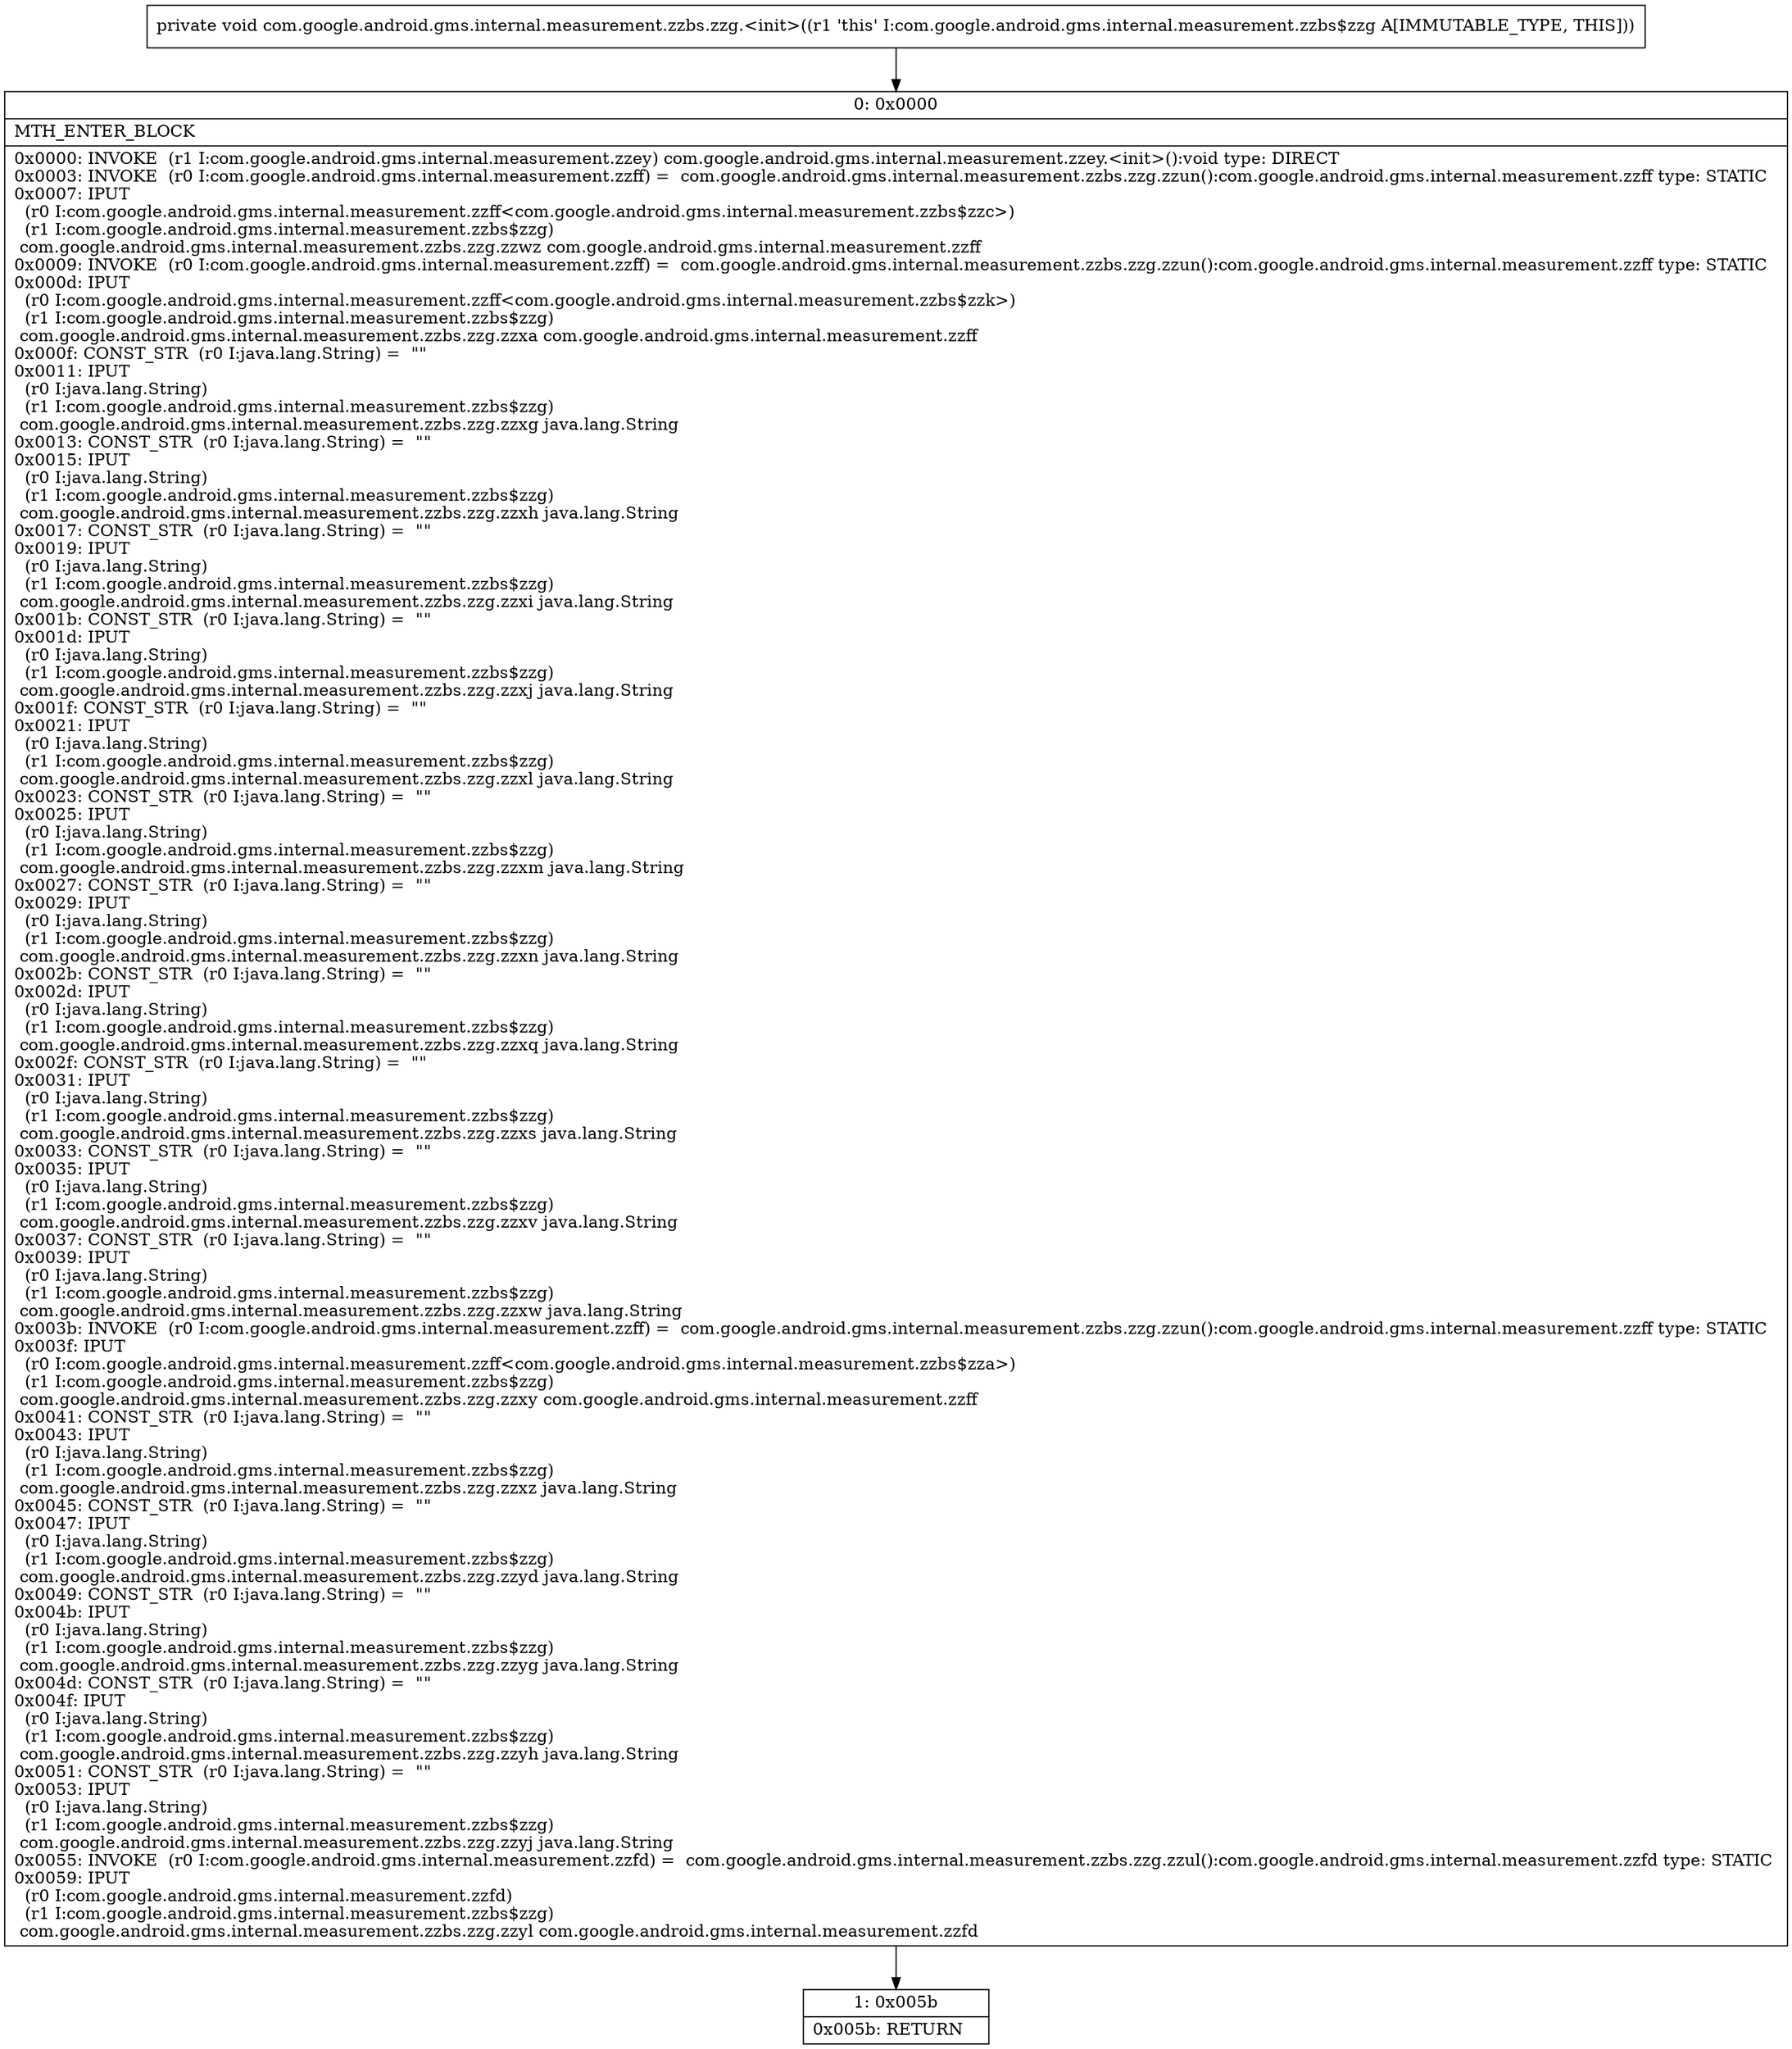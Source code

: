 digraph "CFG forcom.google.android.gms.internal.measurement.zzbs.zzg.\<init\>()V" {
Node_0 [shape=record,label="{0\:\ 0x0000|MTH_ENTER_BLOCK\l|0x0000: INVOKE  (r1 I:com.google.android.gms.internal.measurement.zzey) com.google.android.gms.internal.measurement.zzey.\<init\>():void type: DIRECT \l0x0003: INVOKE  (r0 I:com.google.android.gms.internal.measurement.zzff) =  com.google.android.gms.internal.measurement.zzbs.zzg.zzun():com.google.android.gms.internal.measurement.zzff type: STATIC \l0x0007: IPUT  \l  (r0 I:com.google.android.gms.internal.measurement.zzff\<com.google.android.gms.internal.measurement.zzbs$zzc\>)\l  (r1 I:com.google.android.gms.internal.measurement.zzbs$zzg)\l com.google.android.gms.internal.measurement.zzbs.zzg.zzwz com.google.android.gms.internal.measurement.zzff \l0x0009: INVOKE  (r0 I:com.google.android.gms.internal.measurement.zzff) =  com.google.android.gms.internal.measurement.zzbs.zzg.zzun():com.google.android.gms.internal.measurement.zzff type: STATIC \l0x000d: IPUT  \l  (r0 I:com.google.android.gms.internal.measurement.zzff\<com.google.android.gms.internal.measurement.zzbs$zzk\>)\l  (r1 I:com.google.android.gms.internal.measurement.zzbs$zzg)\l com.google.android.gms.internal.measurement.zzbs.zzg.zzxa com.google.android.gms.internal.measurement.zzff \l0x000f: CONST_STR  (r0 I:java.lang.String) =  \"\" \l0x0011: IPUT  \l  (r0 I:java.lang.String)\l  (r1 I:com.google.android.gms.internal.measurement.zzbs$zzg)\l com.google.android.gms.internal.measurement.zzbs.zzg.zzxg java.lang.String \l0x0013: CONST_STR  (r0 I:java.lang.String) =  \"\" \l0x0015: IPUT  \l  (r0 I:java.lang.String)\l  (r1 I:com.google.android.gms.internal.measurement.zzbs$zzg)\l com.google.android.gms.internal.measurement.zzbs.zzg.zzxh java.lang.String \l0x0017: CONST_STR  (r0 I:java.lang.String) =  \"\" \l0x0019: IPUT  \l  (r0 I:java.lang.String)\l  (r1 I:com.google.android.gms.internal.measurement.zzbs$zzg)\l com.google.android.gms.internal.measurement.zzbs.zzg.zzxi java.lang.String \l0x001b: CONST_STR  (r0 I:java.lang.String) =  \"\" \l0x001d: IPUT  \l  (r0 I:java.lang.String)\l  (r1 I:com.google.android.gms.internal.measurement.zzbs$zzg)\l com.google.android.gms.internal.measurement.zzbs.zzg.zzxj java.lang.String \l0x001f: CONST_STR  (r0 I:java.lang.String) =  \"\" \l0x0021: IPUT  \l  (r0 I:java.lang.String)\l  (r1 I:com.google.android.gms.internal.measurement.zzbs$zzg)\l com.google.android.gms.internal.measurement.zzbs.zzg.zzxl java.lang.String \l0x0023: CONST_STR  (r0 I:java.lang.String) =  \"\" \l0x0025: IPUT  \l  (r0 I:java.lang.String)\l  (r1 I:com.google.android.gms.internal.measurement.zzbs$zzg)\l com.google.android.gms.internal.measurement.zzbs.zzg.zzxm java.lang.String \l0x0027: CONST_STR  (r0 I:java.lang.String) =  \"\" \l0x0029: IPUT  \l  (r0 I:java.lang.String)\l  (r1 I:com.google.android.gms.internal.measurement.zzbs$zzg)\l com.google.android.gms.internal.measurement.zzbs.zzg.zzxn java.lang.String \l0x002b: CONST_STR  (r0 I:java.lang.String) =  \"\" \l0x002d: IPUT  \l  (r0 I:java.lang.String)\l  (r1 I:com.google.android.gms.internal.measurement.zzbs$zzg)\l com.google.android.gms.internal.measurement.zzbs.zzg.zzxq java.lang.String \l0x002f: CONST_STR  (r0 I:java.lang.String) =  \"\" \l0x0031: IPUT  \l  (r0 I:java.lang.String)\l  (r1 I:com.google.android.gms.internal.measurement.zzbs$zzg)\l com.google.android.gms.internal.measurement.zzbs.zzg.zzxs java.lang.String \l0x0033: CONST_STR  (r0 I:java.lang.String) =  \"\" \l0x0035: IPUT  \l  (r0 I:java.lang.String)\l  (r1 I:com.google.android.gms.internal.measurement.zzbs$zzg)\l com.google.android.gms.internal.measurement.zzbs.zzg.zzxv java.lang.String \l0x0037: CONST_STR  (r0 I:java.lang.String) =  \"\" \l0x0039: IPUT  \l  (r0 I:java.lang.String)\l  (r1 I:com.google.android.gms.internal.measurement.zzbs$zzg)\l com.google.android.gms.internal.measurement.zzbs.zzg.zzxw java.lang.String \l0x003b: INVOKE  (r0 I:com.google.android.gms.internal.measurement.zzff) =  com.google.android.gms.internal.measurement.zzbs.zzg.zzun():com.google.android.gms.internal.measurement.zzff type: STATIC \l0x003f: IPUT  \l  (r0 I:com.google.android.gms.internal.measurement.zzff\<com.google.android.gms.internal.measurement.zzbs$zza\>)\l  (r1 I:com.google.android.gms.internal.measurement.zzbs$zzg)\l com.google.android.gms.internal.measurement.zzbs.zzg.zzxy com.google.android.gms.internal.measurement.zzff \l0x0041: CONST_STR  (r0 I:java.lang.String) =  \"\" \l0x0043: IPUT  \l  (r0 I:java.lang.String)\l  (r1 I:com.google.android.gms.internal.measurement.zzbs$zzg)\l com.google.android.gms.internal.measurement.zzbs.zzg.zzxz java.lang.String \l0x0045: CONST_STR  (r0 I:java.lang.String) =  \"\" \l0x0047: IPUT  \l  (r0 I:java.lang.String)\l  (r1 I:com.google.android.gms.internal.measurement.zzbs$zzg)\l com.google.android.gms.internal.measurement.zzbs.zzg.zzyd java.lang.String \l0x0049: CONST_STR  (r0 I:java.lang.String) =  \"\" \l0x004b: IPUT  \l  (r0 I:java.lang.String)\l  (r1 I:com.google.android.gms.internal.measurement.zzbs$zzg)\l com.google.android.gms.internal.measurement.zzbs.zzg.zzyg java.lang.String \l0x004d: CONST_STR  (r0 I:java.lang.String) =  \"\" \l0x004f: IPUT  \l  (r0 I:java.lang.String)\l  (r1 I:com.google.android.gms.internal.measurement.zzbs$zzg)\l com.google.android.gms.internal.measurement.zzbs.zzg.zzyh java.lang.String \l0x0051: CONST_STR  (r0 I:java.lang.String) =  \"\" \l0x0053: IPUT  \l  (r0 I:java.lang.String)\l  (r1 I:com.google.android.gms.internal.measurement.zzbs$zzg)\l com.google.android.gms.internal.measurement.zzbs.zzg.zzyj java.lang.String \l0x0055: INVOKE  (r0 I:com.google.android.gms.internal.measurement.zzfd) =  com.google.android.gms.internal.measurement.zzbs.zzg.zzul():com.google.android.gms.internal.measurement.zzfd type: STATIC \l0x0059: IPUT  \l  (r0 I:com.google.android.gms.internal.measurement.zzfd)\l  (r1 I:com.google.android.gms.internal.measurement.zzbs$zzg)\l com.google.android.gms.internal.measurement.zzbs.zzg.zzyl com.google.android.gms.internal.measurement.zzfd \l}"];
Node_1 [shape=record,label="{1\:\ 0x005b|0x005b: RETURN   \l}"];
MethodNode[shape=record,label="{private void com.google.android.gms.internal.measurement.zzbs.zzg.\<init\>((r1 'this' I:com.google.android.gms.internal.measurement.zzbs$zzg A[IMMUTABLE_TYPE, THIS])) }"];
MethodNode -> Node_0;
Node_0 -> Node_1;
}

